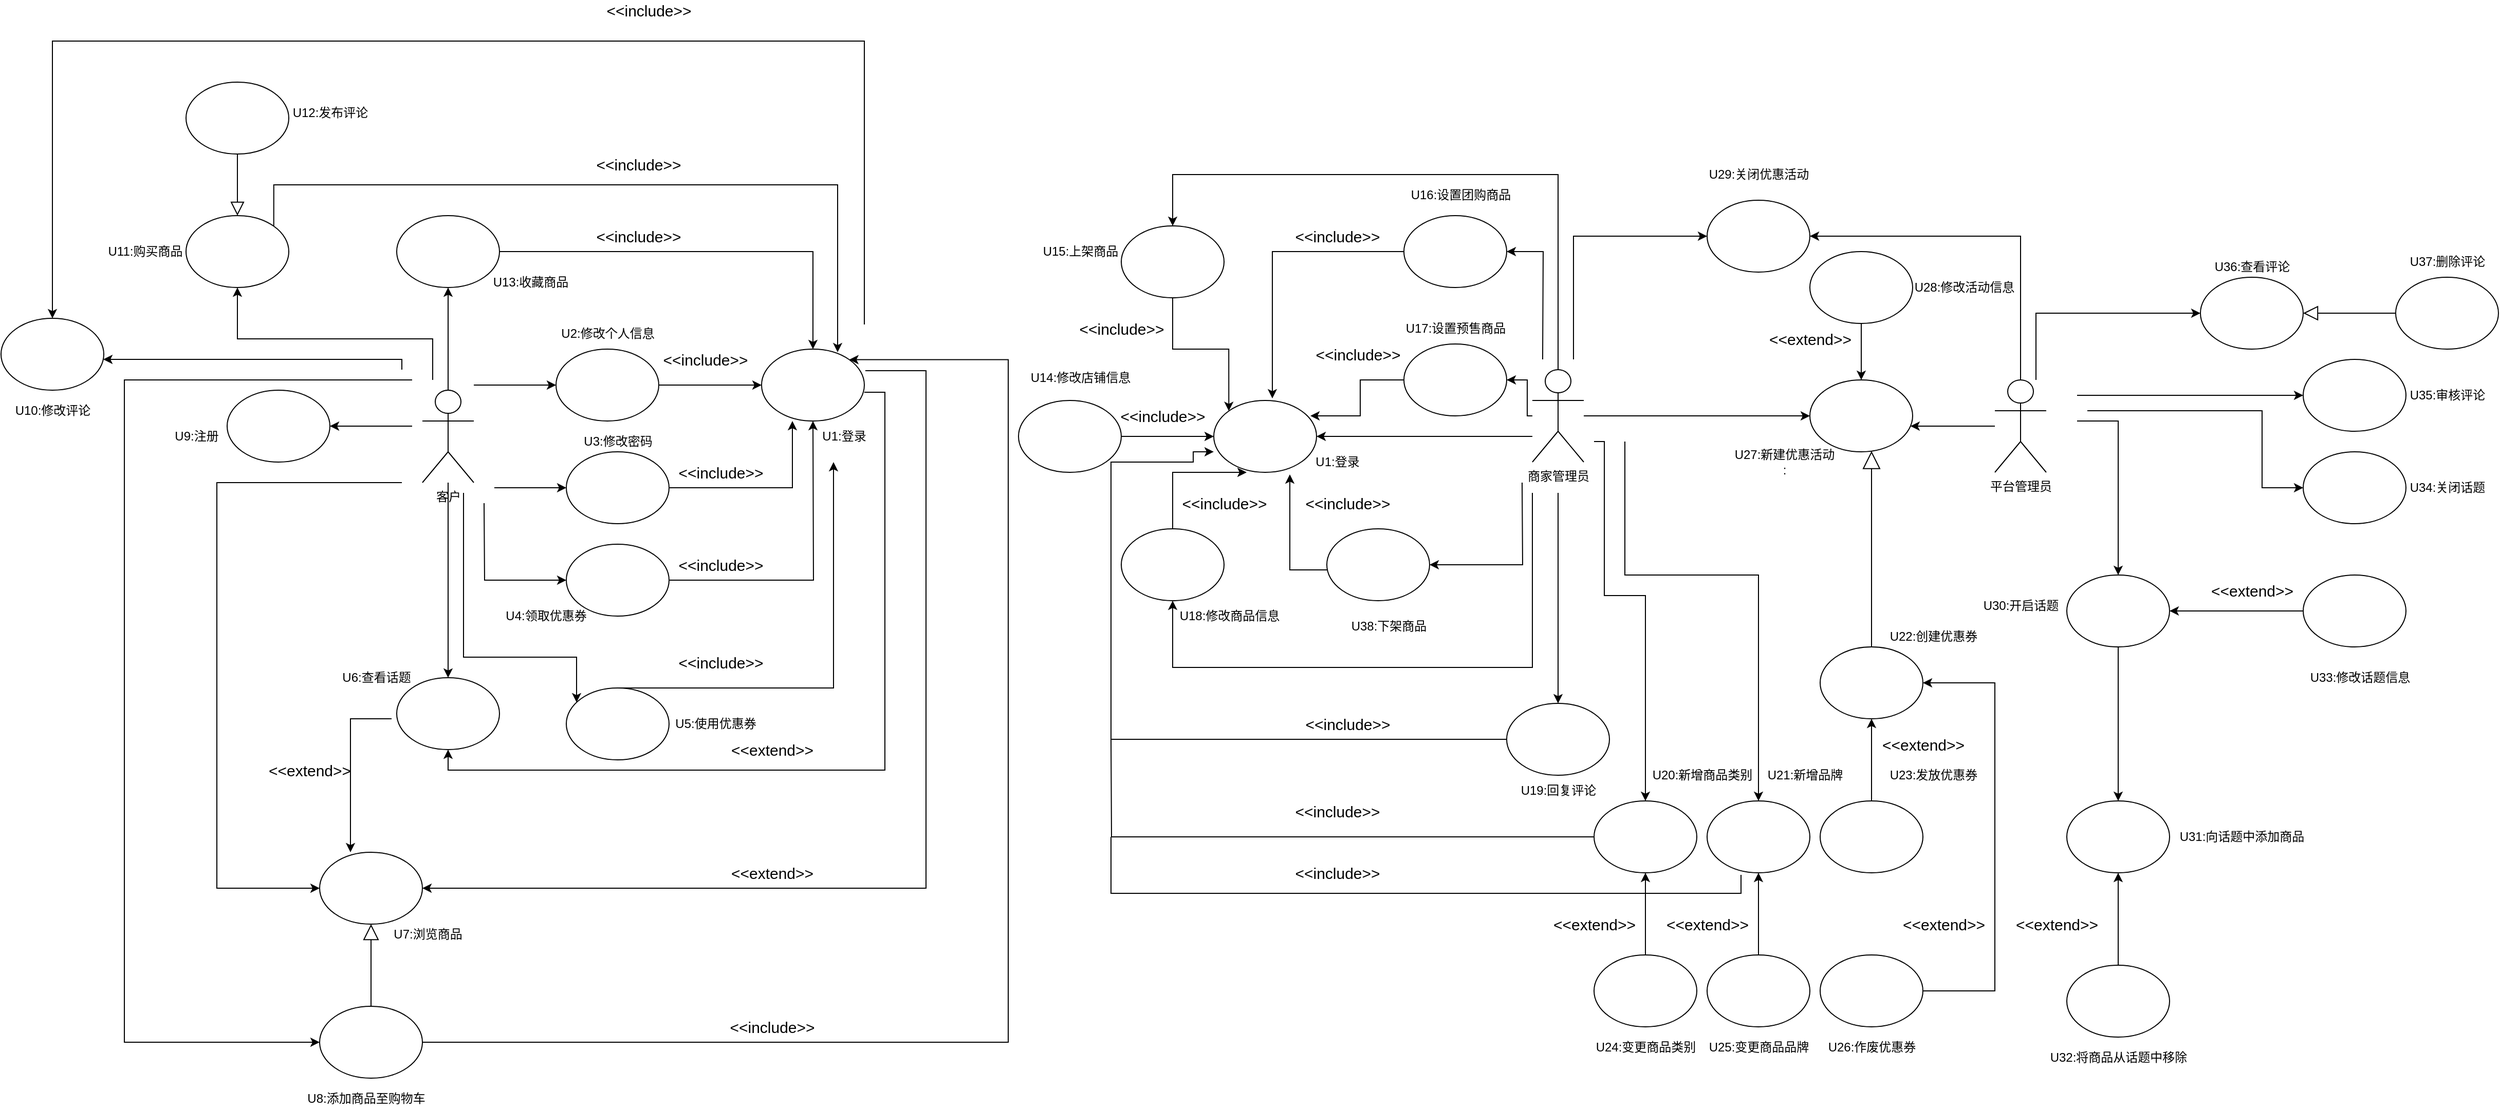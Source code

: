 <mxfile version="13.8.1" type="github">
  <diagram id="yHeF4_bzrxLTXPKwY5sZ" name="Page-1">
    <mxGraphModel dx="2203" dy="1894" grid="1" gridSize="10" guides="1" tooltips="1" connect="1" arrows="1" fold="1" page="1" pageScale="1" pageWidth="827" pageHeight="1169" math="0" shadow="0">
      <root>
        <mxCell id="0" />
        <mxCell id="1" parent="0" />
        <mxCell id="8tCWAQmAQTB_diqJKxat-94" style="edgeStyle=orthogonalEdgeStyle;rounded=0;orthogonalLoop=1;jettySize=auto;html=1;entryX=0;entryY=0.5;entryDx=0;entryDy=0;" parent="1" source="8tCWAQmAQTB_diqJKxat-1" target="8tCWAQmAQTB_diqJKxat-35" edge="1">
          <mxGeometry relative="1" as="geometry" />
        </mxCell>
        <mxCell id="8tCWAQmAQTB_diqJKxat-114" style="edgeStyle=orthogonalEdgeStyle;rounded=0;orthogonalLoop=1;jettySize=auto;html=1;" parent="1" target="8tCWAQmAQTB_diqJKxat-55" edge="1">
          <mxGeometry relative="1" as="geometry">
            <Array as="points">
              <mxPoint x="725" y="310" />
              <mxPoint x="725" y="310" />
            </Array>
            <mxPoint x="725" y="460" as="sourcePoint" />
          </mxGeometry>
        </mxCell>
        <mxCell id="d_4f9FTK0BvBkenBgBJO-53" style="edgeStyle=orthogonalEdgeStyle;rounded=0;orthogonalLoop=1;jettySize=auto;html=1;startArrow=none;startFill=0;endArrow=classic;endFill=1;entryX=0.5;entryY=0;entryDx=0;entryDy=0;" edge="1" parent="1" source="8tCWAQmAQTB_diqJKxat-1" target="8tCWAQmAQTB_diqJKxat-30">
          <mxGeometry relative="1" as="geometry">
            <mxPoint x="500" y="50" as="targetPoint" />
            <Array as="points">
              <mxPoint x="725" />
              <mxPoint x="350" />
            </Array>
          </mxGeometry>
        </mxCell>
        <mxCell id="8tCWAQmAQTB_diqJKxat-1" value="商家管理员" style="shape=umlActor;verticalLabelPosition=bottom;verticalAlign=top;html=1;outlineConnect=0;" parent="1" vertex="1">
          <mxGeometry x="700" y="190" width="50" height="90" as="geometry" />
        </mxCell>
        <mxCell id="d_4f9FTK0BvBkenBgBJO-6" style="edgeStyle=orthogonalEdgeStyle;rounded=0;orthogonalLoop=1;jettySize=auto;html=1;startArrow=none;startFill=0;endArrow=classic;endFill=1;" edge="1" parent="1" source="8tCWAQmAQTB_diqJKxat-3">
          <mxGeometry relative="1" as="geometry">
            <mxPoint x="-355" y="110" as="targetPoint" />
          </mxGeometry>
        </mxCell>
        <mxCell id="d_4f9FTK0BvBkenBgBJO-15" style="edgeStyle=orthogonalEdgeStyle;rounded=0;orthogonalLoop=1;jettySize=auto;html=1;startArrow=none;startFill=0;endArrow=classic;endFill=1;" edge="1" parent="1" source="8tCWAQmAQTB_diqJKxat-3">
          <mxGeometry relative="1" as="geometry">
            <mxPoint x="-355" y="490" as="targetPoint" />
          </mxGeometry>
        </mxCell>
        <mxCell id="8tCWAQmAQTB_diqJKxat-3" value="客户" style="shape=umlActor;verticalLabelPosition=bottom;verticalAlign=top;html=1;outlineConnect=0;" parent="1" vertex="1">
          <mxGeometry x="-380" y="210" width="50" height="90" as="geometry" />
        </mxCell>
        <mxCell id="8tCWAQmAQTB_diqJKxat-97" style="edgeStyle=orthogonalEdgeStyle;rounded=0;orthogonalLoop=1;jettySize=auto;html=1;" parent="1" target="8tCWAQmAQTB_diqJKxat-43" edge="1">
          <mxGeometry relative="1" as="geometry">
            <mxPoint x="760" y="260" as="sourcePoint" />
            <Array as="points">
              <mxPoint x="770" y="260" />
              <mxPoint x="770" y="410" />
              <mxPoint x="810" y="410" />
            </Array>
          </mxGeometry>
        </mxCell>
        <mxCell id="8tCWAQmAQTB_diqJKxat-99" style="edgeStyle=orthogonalEdgeStyle;rounded=0;orthogonalLoop=1;jettySize=auto;html=1;" parent="1" source="8tCWAQmAQTB_diqJKxat-6" target="8tCWAQmAQTB_diqJKxat-59" edge="1">
          <mxGeometry relative="1" as="geometry">
            <Array as="points">
              <mxPoint x="1190" y="205" />
            </Array>
          </mxGeometry>
        </mxCell>
        <mxCell id="8tCWAQmAQTB_diqJKxat-105" style="edgeStyle=orthogonalEdgeStyle;rounded=0;orthogonalLoop=1;jettySize=auto;html=1;" parent="1" source="8tCWAQmAQTB_diqJKxat-6" target="8tCWAQmAQTB_diqJKxat-35" edge="1">
          <mxGeometry relative="1" as="geometry">
            <Array as="points">
              <mxPoint x="1110" y="245" />
              <mxPoint x="1110" y="245" />
            </Array>
          </mxGeometry>
        </mxCell>
        <mxCell id="d_4f9FTK0BvBkenBgBJO-60" style="edgeStyle=orthogonalEdgeStyle;rounded=0;orthogonalLoop=1;jettySize=auto;html=1;entryX=1;entryY=0.5;entryDx=0;entryDy=0;startArrow=none;startFill=0;endArrow=classic;endFill=1;" edge="1" parent="1" source="8tCWAQmAQTB_diqJKxat-6" target="8tCWAQmAQTB_diqJKxat-36">
          <mxGeometry relative="1" as="geometry">
            <Array as="points">
              <mxPoint x="1175" y="60" />
            </Array>
          </mxGeometry>
        </mxCell>
        <mxCell id="8tCWAQmAQTB_diqJKxat-6" value="平台管理员" style="shape=umlActor;verticalLabelPosition=bottom;verticalAlign=top;html=1;outlineConnect=0;" parent="1" vertex="1">
          <mxGeometry x="1150" y="200" width="50" height="90" as="geometry" />
        </mxCell>
        <mxCell id="d_4f9FTK0BvBkenBgBJO-14" style="edgeStyle=orthogonalEdgeStyle;rounded=0;orthogonalLoop=1;jettySize=auto;html=1;startArrow=classic;startFill=1;endArrow=none;endFill=0;" edge="1" parent="1" source="8tCWAQmAQTB_diqJKxat-12">
          <mxGeometry relative="1" as="geometry">
            <mxPoint x="-390" y="245" as="targetPoint" />
          </mxGeometry>
        </mxCell>
        <mxCell id="8tCWAQmAQTB_diqJKxat-12" value="" style="ellipse;whiteSpace=wrap;html=1;" parent="1" vertex="1">
          <mxGeometry x="-570" y="210" width="100" height="70" as="geometry" />
        </mxCell>
        <mxCell id="8tCWAQmAQTB_diqJKxat-117" style="edgeStyle=orthogonalEdgeStyle;rounded=0;orthogonalLoop=1;jettySize=auto;html=1;startArrow=classic;startFill=1;endArrow=none;endFill=0;" parent="1" source="8tCWAQmAQTB_diqJKxat-13" target="8tCWAQmAQTB_diqJKxat-20" edge="1">
          <mxGeometry relative="1" as="geometry">
            <Array as="points">
              <mxPoint x="-40" y="210" />
              <mxPoint x="-40" y="210" />
            </Array>
          </mxGeometry>
        </mxCell>
        <mxCell id="8tCWAQmAQTB_diqJKxat-13" value="" style="ellipse;whiteSpace=wrap;html=1;" parent="1" vertex="1">
          <mxGeometry x="-50" y="170" width="100" height="70" as="geometry" />
        </mxCell>
        <mxCell id="d_4f9FTK0BvBkenBgBJO-18" style="edgeStyle=orthogonalEdgeStyle;rounded=0;orthogonalLoop=1;jettySize=auto;html=1;startArrow=classic;startFill=1;endArrow=none;endFill=0;" edge="1" parent="1" source="8tCWAQmAQTB_diqJKxat-14">
          <mxGeometry relative="1" as="geometry">
            <mxPoint x="-400" y="300" as="targetPoint" />
            <Array as="points">
              <mxPoint x="-580" y="695" />
              <mxPoint x="-580" y="300" />
            </Array>
          </mxGeometry>
        </mxCell>
        <mxCell id="d_4f9FTK0BvBkenBgBJO-21" style="edgeStyle=orthogonalEdgeStyle;rounded=0;orthogonalLoop=1;jettySize=auto;html=1;entryX=1.01;entryY=0.3;entryDx=0;entryDy=0;entryPerimeter=0;startArrow=classic;startFill=1;endArrow=none;endFill=0;" edge="1" parent="1" source="8tCWAQmAQTB_diqJKxat-14" target="8tCWAQmAQTB_diqJKxat-13">
          <mxGeometry relative="1" as="geometry">
            <Array as="points">
              <mxPoint x="110" y="695" />
              <mxPoint x="110" y="191" />
            </Array>
          </mxGeometry>
        </mxCell>
        <mxCell id="d_4f9FTK0BvBkenBgBJO-23" style="edgeStyle=orthogonalEdgeStyle;rounded=0;orthogonalLoop=1;jettySize=auto;html=1;entryX=0.5;entryY=0;entryDx=0;entryDy=0;startArrow=block;startFill=0;endArrow=none;endFill=0;startSize=13;" edge="1" parent="1" source="8tCWAQmAQTB_diqJKxat-14" target="8tCWAQmAQTB_diqJKxat-15">
          <mxGeometry relative="1" as="geometry" />
        </mxCell>
        <mxCell id="8tCWAQmAQTB_diqJKxat-14" value="" style="ellipse;whiteSpace=wrap;html=1;" parent="1" vertex="1">
          <mxGeometry x="-480" y="660" width="100" height="70" as="geometry" />
        </mxCell>
        <mxCell id="d_4f9FTK0BvBkenBgBJO-25" style="edgeStyle=orthogonalEdgeStyle;rounded=0;orthogonalLoop=1;jettySize=auto;html=1;startArrow=classic;startFill=1;endArrow=none;endFill=0;" edge="1" parent="1" source="8tCWAQmAQTB_diqJKxat-15">
          <mxGeometry relative="1" as="geometry">
            <mxPoint x="-390" y="200" as="targetPoint" />
            <Array as="points">
              <mxPoint x="-670" y="845" />
              <mxPoint x="-670" y="200" />
            </Array>
          </mxGeometry>
        </mxCell>
        <mxCell id="d_4f9FTK0BvBkenBgBJO-28" style="edgeStyle=orthogonalEdgeStyle;rounded=0;orthogonalLoop=1;jettySize=auto;html=1;entryX=1;entryY=0;entryDx=0;entryDy=0;startArrow=none;startFill=0;endArrow=classic;endFill=1;" edge="1" parent="1" source="8tCWAQmAQTB_diqJKxat-15" target="8tCWAQmAQTB_diqJKxat-13">
          <mxGeometry relative="1" as="geometry">
            <Array as="points">
              <mxPoint x="190" y="845" />
              <mxPoint x="190" y="180" />
            </Array>
          </mxGeometry>
        </mxCell>
        <mxCell id="8tCWAQmAQTB_diqJKxat-15" value="" style="ellipse;whiteSpace=wrap;html=1;" parent="1" vertex="1">
          <mxGeometry x="-480" y="810" width="100" height="70" as="geometry" />
        </mxCell>
        <mxCell id="d_4f9FTK0BvBkenBgBJO-80" style="edgeStyle=orthogonalEdgeStyle;rounded=0;orthogonalLoop=1;jettySize=auto;html=1;startArrow=classic;startFill=1;endArrow=none;endFill=0;" edge="1" parent="1" source="8tCWAQmAQTB_diqJKxat-16">
          <mxGeometry relative="1" as="geometry">
            <mxPoint x="-370" y="200" as="targetPoint" />
            <Array as="points">
              <mxPoint x="-560" y="160" />
              <mxPoint x="-370" y="160" />
            </Array>
          </mxGeometry>
        </mxCell>
        <mxCell id="d_4f9FTK0BvBkenBgBJO-83" style="edgeStyle=orthogonalEdgeStyle;rounded=0;orthogonalLoop=1;jettySize=auto;html=1;entryX=0.5;entryY=1;entryDx=0;entryDy=0;startArrow=block;startFill=0;endArrow=none;endFill=0;targetPerimeterSpacing=0;endSize=0;sourcePerimeterSpacing=0;startSize=11;" edge="1" parent="1" source="8tCWAQmAQTB_diqJKxat-16" target="8tCWAQmAQTB_diqJKxat-21">
          <mxGeometry relative="1" as="geometry" />
        </mxCell>
        <mxCell id="d_4f9FTK0BvBkenBgBJO-86" style="edgeStyle=orthogonalEdgeStyle;rounded=0;orthogonalLoop=1;jettySize=auto;html=1;entryX=0.74;entryY=0.043;entryDx=0;entryDy=0;entryPerimeter=0;startArrow=none;startFill=0;endArrow=classic;endFill=1;exitX=1;exitY=0;exitDx=0;exitDy=0;" edge="1" parent="1" source="8tCWAQmAQTB_diqJKxat-16" target="8tCWAQmAQTB_diqJKxat-13">
          <mxGeometry relative="1" as="geometry">
            <Array as="points">
              <mxPoint x="-525" y="10" />
              <mxPoint x="24" y="10" />
            </Array>
          </mxGeometry>
        </mxCell>
        <mxCell id="8tCWAQmAQTB_diqJKxat-16" value="" style="ellipse;whiteSpace=wrap;html=1;" parent="1" vertex="1">
          <mxGeometry x="-610" y="40" width="100" height="70" as="geometry" />
        </mxCell>
        <mxCell id="d_4f9FTK0BvBkenBgBJO-4" style="edgeStyle=orthogonalEdgeStyle;rounded=0;orthogonalLoop=1;jettySize=auto;html=1;endArrow=none;endFill=0;startArrow=classic;startFill=1;" edge="1" parent="1" source="8tCWAQmAQTB_diqJKxat-20">
          <mxGeometry relative="1" as="geometry">
            <mxPoint x="-330" y="205" as="targetPoint" />
            <Array as="points">
              <mxPoint x="-330" y="205" />
            </Array>
          </mxGeometry>
        </mxCell>
        <mxCell id="8tCWAQmAQTB_diqJKxat-20" value="" style="ellipse;whiteSpace=wrap;html=1;" parent="1" vertex="1">
          <mxGeometry x="-250" y="170" width="100" height="70" as="geometry" />
        </mxCell>
        <mxCell id="8tCWAQmAQTB_diqJKxat-21" value="" style="ellipse;whiteSpace=wrap;html=1;" parent="1" vertex="1">
          <mxGeometry x="-610" y="-90" width="100" height="70" as="geometry" />
        </mxCell>
        <mxCell id="d_4f9FTK0BvBkenBgBJO-9" style="edgeStyle=orthogonalEdgeStyle;rounded=0;orthogonalLoop=1;jettySize=auto;html=1;startArrow=none;startFill=0;endArrow=classic;endFill=1;" edge="1" parent="1" source="8tCWAQmAQTB_diqJKxat-22">
          <mxGeometry relative="1" as="geometry">
            <mxPoint y="240" as="targetPoint" />
          </mxGeometry>
        </mxCell>
        <mxCell id="d_4f9FTK0BvBkenBgBJO-11" style="edgeStyle=orthogonalEdgeStyle;rounded=0;orthogonalLoop=1;jettySize=auto;html=1;startArrow=classic;startFill=1;endArrow=none;endFill=0;" edge="1" parent="1" source="8tCWAQmAQTB_diqJKxat-22">
          <mxGeometry relative="1" as="geometry">
            <mxPoint x="-320" y="320" as="targetPoint" />
          </mxGeometry>
        </mxCell>
        <mxCell id="d_4f9FTK0BvBkenBgBJO-12" style="edgeStyle=orthogonalEdgeStyle;rounded=0;orthogonalLoop=1;jettySize=auto;html=1;startArrow=classic;startFill=1;endArrow=none;endFill=0;entryX=0.5;entryY=0;entryDx=0;entryDy=0;startSize=6;" edge="1" parent="1" target="8tCWAQmAQTB_diqJKxat-27">
          <mxGeometry relative="1" as="geometry">
            <mxPoint x="-190" y="490" as="targetPoint" />
            <mxPoint x="20" y="280" as="sourcePoint" />
            <Array as="points">
              <mxPoint x="20" y="280" />
              <mxPoint x="20" y="500" />
            </Array>
          </mxGeometry>
        </mxCell>
        <mxCell id="8tCWAQmAQTB_diqJKxat-22" value="" style="ellipse;whiteSpace=wrap;html=1;" parent="1" vertex="1">
          <mxGeometry x="-240" y="360" width="100" height="70" as="geometry" />
        </mxCell>
        <mxCell id="abcYgRZNAxs5nldRiDmo-31" style="edgeStyle=orthogonalEdgeStyle;rounded=0;orthogonalLoop=1;jettySize=auto;html=1;startArrow=none;startFill=0;endArrow=classic;endFill=1;exitX=1;exitY=0.5;exitDx=0;exitDy=0;" parent="1" source="8tCWAQmAQTB_diqJKxat-24" edge="1">
          <mxGeometry relative="1" as="geometry">
            <mxPoint x="-20" y="240" as="targetPoint" />
            <Array as="points">
              <mxPoint x="-20" y="305" />
              <mxPoint x="-20" y="240" />
            </Array>
          </mxGeometry>
        </mxCell>
        <mxCell id="d_4f9FTK0BvBkenBgBJO-5" style="edgeStyle=orthogonalEdgeStyle;rounded=0;orthogonalLoop=1;jettySize=auto;html=1;startArrow=classic;startFill=1;endArrow=none;endFill=0;" edge="1" parent="1" source="8tCWAQmAQTB_diqJKxat-24">
          <mxGeometry relative="1" as="geometry">
            <mxPoint x="-310" y="305" as="targetPoint" />
          </mxGeometry>
        </mxCell>
        <mxCell id="8tCWAQmAQTB_diqJKxat-24" value="" style="ellipse;whiteSpace=wrap;html=1;" parent="1" vertex="1">
          <mxGeometry x="-240" y="270" width="100" height="70" as="geometry" />
        </mxCell>
        <mxCell id="d_4f9FTK0BvBkenBgBJO-7" style="edgeStyle=orthogonalEdgeStyle;rounded=0;orthogonalLoop=1;jettySize=auto;html=1;entryX=0.5;entryY=0;entryDx=0;entryDy=0;startArrow=none;startFill=0;endArrow=classic;endFill=1;" edge="1" parent="1" source="8tCWAQmAQTB_diqJKxat-25" target="8tCWAQmAQTB_diqJKxat-13">
          <mxGeometry relative="1" as="geometry">
            <Array as="points">
              <mxPoint y="75" />
            </Array>
          </mxGeometry>
        </mxCell>
        <mxCell id="8tCWAQmAQTB_diqJKxat-25" value="" style="ellipse;whiteSpace=wrap;html=1;" parent="1" vertex="1">
          <mxGeometry x="-405" y="40" width="100" height="70" as="geometry" />
        </mxCell>
        <mxCell id="d_4f9FTK0BvBkenBgBJO-150" style="edgeStyle=orthogonalEdgeStyle;rounded=0;orthogonalLoop=1;jettySize=auto;html=1;startArrow=classic;startFill=1;startSize=6;sourcePerimeterSpacing=0;endArrow=none;endFill=0;endSize=12;targetPerimeterSpacing=0;strokeWidth=1;" edge="1" parent="1" source="8tCWAQmAQTB_diqJKxat-27">
          <mxGeometry relative="1" as="geometry">
            <mxPoint x="-340" y="310" as="targetPoint" />
            <Array as="points">
              <mxPoint x="-230" y="470" />
              <mxPoint x="-340" y="470" />
            </Array>
          </mxGeometry>
        </mxCell>
        <mxCell id="8tCWAQmAQTB_diqJKxat-27" value="" style="ellipse;whiteSpace=wrap;html=1;" parent="1" vertex="1">
          <mxGeometry x="-240" y="500" width="100" height="70" as="geometry" />
        </mxCell>
        <mxCell id="d_4f9FTK0BvBkenBgBJO-37" style="edgeStyle=orthogonalEdgeStyle;rounded=0;orthogonalLoop=1;jettySize=auto;html=1;startArrow=none;startFill=0;endArrow=classic;endFill=1;entryX=0;entryY=0;entryDx=0;entryDy=0;" edge="1" parent="1" source="8tCWAQmAQTB_diqJKxat-30" target="d_4f9FTK0BvBkenBgBJO-35">
          <mxGeometry relative="1" as="geometry">
            <mxPoint x="350" y="180" as="targetPoint" />
          </mxGeometry>
        </mxCell>
        <mxCell id="8tCWAQmAQTB_diqJKxat-30" value="" style="ellipse;whiteSpace=wrap;html=1;" parent="1" vertex="1">
          <mxGeometry x="300" y="50" width="100" height="70" as="geometry" />
        </mxCell>
        <mxCell id="d_4f9FTK0BvBkenBgBJO-43" style="edgeStyle=orthogonalEdgeStyle;rounded=0;orthogonalLoop=1;jettySize=auto;html=1;startArrow=classic;startFill=1;endArrow=none;endFill=0;" edge="1" parent="1" source="8tCWAQmAQTB_diqJKxat-31">
          <mxGeometry relative="1" as="geometry">
            <mxPoint x="700" y="310" as="targetPoint" />
            <Array as="points">
              <mxPoint x="350" y="480" />
              <mxPoint x="700" y="480" />
            </Array>
          </mxGeometry>
        </mxCell>
        <mxCell id="d_4f9FTK0BvBkenBgBJO-44" style="edgeStyle=orthogonalEdgeStyle;rounded=0;orthogonalLoop=1;jettySize=auto;html=1;entryX=0.32;entryY=0.986;entryDx=0;entryDy=0;startArrow=none;startFill=0;endArrow=classic;endFill=1;entryPerimeter=0;" edge="1" parent="1" source="8tCWAQmAQTB_diqJKxat-31" target="d_4f9FTK0BvBkenBgBJO-35">
          <mxGeometry relative="1" as="geometry">
            <Array as="points">
              <mxPoint x="350" y="290" />
            </Array>
          </mxGeometry>
        </mxCell>
        <mxCell id="8tCWAQmAQTB_diqJKxat-31" value="" style="ellipse;whiteSpace=wrap;html=1;" parent="1" vertex="1">
          <mxGeometry x="300" y="345" width="100" height="70" as="geometry" />
        </mxCell>
        <mxCell id="d_4f9FTK0BvBkenBgBJO-55" style="edgeStyle=orthogonalEdgeStyle;rounded=0;orthogonalLoop=1;jettySize=auto;html=1;entryX=0.74;entryY=1.029;entryDx=0;entryDy=0;entryPerimeter=0;startArrow=none;startFill=0;endArrow=classic;endFill=1;" edge="1" parent="1" source="8tCWAQmAQTB_diqJKxat-32" target="d_4f9FTK0BvBkenBgBJO-35">
          <mxGeometry relative="1" as="geometry">
            <Array as="points">
              <mxPoint x="464" y="385" />
            </Array>
          </mxGeometry>
        </mxCell>
        <mxCell id="d_4f9FTK0BvBkenBgBJO-56" style="edgeStyle=orthogonalEdgeStyle;rounded=0;orthogonalLoop=1;jettySize=auto;html=1;startArrow=classic;startFill=1;endArrow=none;endFill=0;" edge="1" parent="1" source="8tCWAQmAQTB_diqJKxat-32">
          <mxGeometry relative="1" as="geometry">
            <mxPoint x="690" y="300" as="targetPoint" />
          </mxGeometry>
        </mxCell>
        <mxCell id="8tCWAQmAQTB_diqJKxat-32" value="" style="ellipse;whiteSpace=wrap;html=1;" parent="1" vertex="1">
          <mxGeometry x="500" y="345" width="100" height="70" as="geometry" />
        </mxCell>
        <mxCell id="8tCWAQmAQTB_diqJKxat-109" style="edgeStyle=orthogonalEdgeStyle;rounded=0;orthogonalLoop=1;jettySize=auto;html=1;startArrow=classic;startFill=1;endArrow=none;endFill=0;" parent="1" source="8tCWAQmAQTB_diqJKxat-33" target="8tCWAQmAQTB_diqJKxat-34" edge="1">
          <mxGeometry relative="1" as="geometry" />
        </mxCell>
        <mxCell id="d_4f9FTK0BvBkenBgBJO-165" style="edgeStyle=orthogonalEdgeStyle;rounded=0;orthogonalLoop=1;jettySize=auto;html=1;entryX=1;entryY=0.5;entryDx=0;entryDy=0;startArrow=classic;startFill=1;startSize=6;sourcePerimeterSpacing=0;endArrow=none;endFill=0;endSize=12;targetPerimeterSpacing=0;strokeWidth=1;" edge="1" parent="1" source="8tCWAQmAQTB_diqJKxat-33" target="abcYgRZNAxs5nldRiDmo-28">
          <mxGeometry relative="1" as="geometry">
            <Array as="points">
              <mxPoint x="1150" y="495" />
              <mxPoint x="1150" y="795" />
            </Array>
          </mxGeometry>
        </mxCell>
        <mxCell id="8tCWAQmAQTB_diqJKxat-33" value="" style="ellipse;whiteSpace=wrap;html=1;" parent="1" vertex="1">
          <mxGeometry x="980" y="460" width="100" height="70" as="geometry" />
        </mxCell>
        <mxCell id="8tCWAQmAQTB_diqJKxat-34" value="" style="ellipse;whiteSpace=wrap;html=1;" parent="1" vertex="1">
          <mxGeometry x="980" y="610" width="100" height="70" as="geometry" />
        </mxCell>
        <mxCell id="d_4f9FTK0BvBkenBgBJO-89" style="edgeStyle=orthogonalEdgeStyle;rounded=0;orthogonalLoop=1;jettySize=auto;html=1;startArrow=block;startFill=0;endArrow=none;endFill=0;entryX=0.5;entryY=0;entryDx=0;entryDy=0;startSize=15;" edge="1" parent="1" source="8tCWAQmAQTB_diqJKxat-35" target="8tCWAQmAQTB_diqJKxat-33">
          <mxGeometry relative="1" as="geometry">
            <mxPoint x="1020" y="450" as="targetPoint" />
            <Array as="points">
              <mxPoint x="1030" y="310" />
              <mxPoint x="1030" y="310" />
            </Array>
          </mxGeometry>
        </mxCell>
        <mxCell id="d_4f9FTK0BvBkenBgBJO-94" style="edgeStyle=orthogonalEdgeStyle;rounded=0;orthogonalLoop=1;jettySize=auto;html=1;entryX=0.5;entryY=1;entryDx=0;entryDy=0;startArrow=classic;startFill=1;endArrow=none;endFill=0;" edge="1" parent="1" source="8tCWAQmAQTB_diqJKxat-35" target="8tCWAQmAQTB_diqJKxat-38">
          <mxGeometry relative="1" as="geometry" />
        </mxCell>
        <mxCell id="8tCWAQmAQTB_diqJKxat-35" value="" style="ellipse;whiteSpace=wrap;html=1;" parent="1" vertex="1">
          <mxGeometry x="970" y="200" width="100" height="70" as="geometry" />
        </mxCell>
        <mxCell id="d_4f9FTK0BvBkenBgBJO-59" style="edgeStyle=orthogonalEdgeStyle;rounded=0;orthogonalLoop=1;jettySize=auto;html=1;startArrow=classic;startFill=1;endArrow=none;endFill=0;" edge="1" parent="1" source="8tCWAQmAQTB_diqJKxat-36">
          <mxGeometry relative="1" as="geometry">
            <mxPoint x="740" y="180" as="targetPoint" />
            <Array as="points">
              <mxPoint x="740" y="60" />
            </Array>
          </mxGeometry>
        </mxCell>
        <mxCell id="8tCWAQmAQTB_diqJKxat-36" value="" style="ellipse;whiteSpace=wrap;html=1;" parent="1" vertex="1">
          <mxGeometry x="870" y="25" width="100" height="70" as="geometry" />
        </mxCell>
        <mxCell id="8tCWAQmAQTB_diqJKxat-37" value="" style="ellipse;whiteSpace=wrap;html=1;" parent="1" vertex="1">
          <mxGeometry x="200" y="220" width="100" height="70" as="geometry" />
        </mxCell>
        <mxCell id="8tCWAQmAQTB_diqJKxat-38" value="" style="ellipse;whiteSpace=wrap;html=1;" parent="1" vertex="1">
          <mxGeometry x="970" y="75" width="100" height="70" as="geometry" />
        </mxCell>
        <mxCell id="d_4f9FTK0BvBkenBgBJO-69" style="edgeStyle=orthogonalEdgeStyle;rounded=0;orthogonalLoop=1;jettySize=auto;html=1;startArrow=classic;startFill=1;endArrow=none;endFill=0;" edge="1" parent="1" source="8tCWAQmAQTB_diqJKxat-42">
          <mxGeometry relative="1" as="geometry">
            <mxPoint x="1230" y="215" as="targetPoint" />
            <Array as="points">
              <mxPoint x="1230" y="215" />
            </Array>
          </mxGeometry>
        </mxCell>
        <mxCell id="8tCWAQmAQTB_diqJKxat-42" value="" style="ellipse;whiteSpace=wrap;html=1;" parent="1" vertex="1">
          <mxGeometry x="1450" y="180" width="100" height="70" as="geometry" />
        </mxCell>
        <mxCell id="d_4f9FTK0BvBkenBgBJO-157" style="edgeStyle=orthogonalEdgeStyle;rounded=0;orthogonalLoop=1;jettySize=auto;html=1;startArrow=none;startFill=0;startSize=6;sourcePerimeterSpacing=0;endArrow=none;endFill=0;endSize=12;targetPerimeterSpacing=0;strokeWidth=1;" edge="1" parent="1" source="8tCWAQmAQTB_diqJKxat-43">
          <mxGeometry relative="1" as="geometry">
            <mxPoint x="290" y="550" as="targetPoint" />
          </mxGeometry>
        </mxCell>
        <mxCell id="8tCWAQmAQTB_diqJKxat-43" value="" style="ellipse;whiteSpace=wrap;html=1;" parent="1" vertex="1">
          <mxGeometry x="760" y="610" width="100" height="70" as="geometry" />
        </mxCell>
        <mxCell id="d_4f9FTK0BvBkenBgBJO-63" style="edgeStyle=orthogonalEdgeStyle;rounded=0;orthogonalLoop=1;jettySize=auto;html=1;entryX=0.5;entryY=1;entryDx=0;entryDy=0;startArrow=none;startFill=0;endArrow=classic;endFill=1;" edge="1" parent="1" source="8tCWAQmAQTB_diqJKxat-44" target="8tCWAQmAQTB_diqJKxat-43">
          <mxGeometry relative="1" as="geometry" />
        </mxCell>
        <mxCell id="8tCWAQmAQTB_diqJKxat-44" value="" style="ellipse;whiteSpace=wrap;html=1;" parent="1" vertex="1">
          <mxGeometry x="760" y="760" width="100" height="70" as="geometry" />
        </mxCell>
        <mxCell id="d_4f9FTK0BvBkenBgBJO-66" style="edgeStyle=orthogonalEdgeStyle;rounded=0;orthogonalLoop=1;jettySize=auto;html=1;startArrow=classic;startFill=1;endArrow=none;endFill=0;" edge="1" parent="1" source="8tCWAQmAQTB_diqJKxat-45">
          <mxGeometry relative="1" as="geometry">
            <mxPoint x="790" y="260" as="targetPoint" />
            <Array as="points">
              <mxPoint x="920" y="390" />
              <mxPoint x="790" y="390" />
            </Array>
          </mxGeometry>
        </mxCell>
        <mxCell id="d_4f9FTK0BvBkenBgBJO-158" style="edgeStyle=orthogonalEdgeStyle;rounded=0;orthogonalLoop=1;jettySize=auto;html=1;startArrow=none;startFill=0;startSize=6;sourcePerimeterSpacing=0;endArrow=none;endFill=0;endSize=12;targetPerimeterSpacing=0;strokeWidth=1;exitX=0.33;exitY=1.029;exitDx=0;exitDy=0;exitPerimeter=0;" edge="1" parent="1" source="8tCWAQmAQTB_diqJKxat-45">
          <mxGeometry relative="1" as="geometry">
            <mxPoint x="290" y="645" as="targetPoint" />
            <Array as="points">
              <mxPoint x="903" y="700" />
              <mxPoint x="290" y="700" />
            </Array>
          </mxGeometry>
        </mxCell>
        <mxCell id="abcYgRZNAxs5nldRiDmo-19" style="edgeStyle=orthogonalEdgeStyle;rounded=0;orthogonalLoop=1;jettySize=auto;html=1;entryX=0.5;entryY=1;entryDx=0;entryDy=0;startArrow=none;startFill=0;endArrow=classic;endFill=1;" parent="1" source="8tCWAQmAQTB_diqJKxat-46" target="8tCWAQmAQTB_diqJKxat-45" edge="1">
          <mxGeometry relative="1" as="geometry" />
        </mxCell>
        <mxCell id="8tCWAQmAQTB_diqJKxat-46" value="" style="ellipse;whiteSpace=wrap;html=1;" parent="1" vertex="1">
          <mxGeometry x="870" y="760" width="100" height="70" as="geometry" />
        </mxCell>
        <mxCell id="8tCWAQmAQTB_diqJKxat-102" style="edgeStyle=orthogonalEdgeStyle;rounded=0;orthogonalLoop=1;jettySize=auto;html=1;endArrow=none;endFill=0;startArrow=classic;startFill=1;" parent="1" source="8tCWAQmAQTB_diqJKxat-50" target="8tCWAQmAQTB_diqJKxat-51" edge="1">
          <mxGeometry relative="1" as="geometry">
            <Array as="points">
              <mxPoint x="1420" y="425" />
              <mxPoint x="1420" y="425" />
            </Array>
          </mxGeometry>
        </mxCell>
        <mxCell id="d_4f9FTK0BvBkenBgBJO-68" style="edgeStyle=orthogonalEdgeStyle;rounded=0;orthogonalLoop=1;jettySize=auto;html=1;startArrow=classic;startFill=1;endArrow=none;endFill=0;" edge="1" parent="1" source="8tCWAQmAQTB_diqJKxat-50">
          <mxGeometry relative="1" as="geometry">
            <mxPoint x="1230" y="240" as="targetPoint" />
            <Array as="points">
              <mxPoint x="1270" y="240" />
            </Array>
          </mxGeometry>
        </mxCell>
        <mxCell id="d_4f9FTK0BvBkenBgBJO-70" style="edgeStyle=orthogonalEdgeStyle;rounded=0;orthogonalLoop=1;jettySize=auto;html=1;entryX=0.5;entryY=0;entryDx=0;entryDy=0;startArrow=none;startFill=0;endArrow=classic;endFill=1;" edge="1" parent="1" source="8tCWAQmAQTB_diqJKxat-50" target="abcYgRZNAxs5nldRiDmo-24">
          <mxGeometry relative="1" as="geometry" />
        </mxCell>
        <mxCell id="8tCWAQmAQTB_diqJKxat-50" value="" style="ellipse;whiteSpace=wrap;html=1;" parent="1" vertex="1">
          <mxGeometry x="1220" y="390" width="100" height="70" as="geometry" />
        </mxCell>
        <mxCell id="8tCWAQmAQTB_diqJKxat-51" value="" style="ellipse;whiteSpace=wrap;html=1;" parent="1" vertex="1">
          <mxGeometry x="1450" y="390" width="100" height="70" as="geometry" />
        </mxCell>
        <mxCell id="d_4f9FTK0BvBkenBgBJO-88" style="edgeStyle=orthogonalEdgeStyle;rounded=0;orthogonalLoop=1;jettySize=auto;html=1;startArrow=classic;startFill=1;endArrow=none;endFill=0;" edge="1" parent="1" source="8tCWAQmAQTB_diqJKxat-52">
          <mxGeometry relative="1" as="geometry">
            <mxPoint x="1240" y="230" as="targetPoint" />
            <Array as="points">
              <mxPoint x="1410" y="305" />
              <mxPoint x="1410" y="230" />
            </Array>
          </mxGeometry>
        </mxCell>
        <mxCell id="8tCWAQmAQTB_diqJKxat-52" value="" style="ellipse;whiteSpace=wrap;html=1;" parent="1" vertex="1">
          <mxGeometry x="1450" y="270" width="100" height="70" as="geometry" />
        </mxCell>
        <mxCell id="d_4f9FTK0BvBkenBgBJO-107" style="edgeStyle=orthogonalEdgeStyle;rounded=0;orthogonalLoop=1;jettySize=auto;html=1;startArrow=none;startFill=0;startSize=14;sourcePerimeterSpacing=0;endArrow=classic;endFill=1;endSize=6;targetPerimeterSpacing=0;strokeWidth=1;entryX=0;entryY=0.714;entryDx=0;entryDy=0;entryPerimeter=0;" edge="1" parent="1" source="8tCWAQmAQTB_diqJKxat-55" target="d_4f9FTK0BvBkenBgBJO-35">
          <mxGeometry relative="1" as="geometry">
            <mxPoint x="370" y="270" as="targetPoint" />
            <Array as="points">
              <mxPoint x="290" y="550" />
              <mxPoint x="290" y="280" />
              <mxPoint x="370" y="280" />
              <mxPoint x="370" y="270" />
            </Array>
          </mxGeometry>
        </mxCell>
        <mxCell id="8tCWAQmAQTB_diqJKxat-55" value="" style="ellipse;whiteSpace=wrap;html=1;" parent="1" vertex="1">
          <mxGeometry x="675" y="515" width="100" height="70" as="geometry" />
        </mxCell>
        <mxCell id="8tCWAQmAQTB_diqJKxat-59" value="" style="ellipse;whiteSpace=wrap;html=1;" parent="1" vertex="1">
          <mxGeometry x="1350" y="100" width="100" height="70" as="geometry" />
        </mxCell>
        <mxCell id="d_4f9FTK0BvBkenBgBJO-16" style="edgeStyle=orthogonalEdgeStyle;rounded=0;orthogonalLoop=1;jettySize=auto;html=1;entryX=1;entryY=0.6;entryDx=0;entryDy=0;entryPerimeter=0;startArrow=classic;startFill=1;endArrow=none;endFill=0;" edge="1" parent="1" source="abcYgRZNAxs5nldRiDmo-10" target="8tCWAQmAQTB_diqJKxat-13">
          <mxGeometry relative="1" as="geometry">
            <Array as="points">
              <mxPoint x="-355" y="580" />
              <mxPoint x="70" y="580" />
              <mxPoint x="70" y="212" />
            </Array>
          </mxGeometry>
        </mxCell>
        <mxCell id="d_4f9FTK0BvBkenBgBJO-19" style="edgeStyle=orthogonalEdgeStyle;rounded=0;orthogonalLoop=1;jettySize=auto;html=1;startArrow=none;startFill=0;endArrow=classic;endFill=1;" edge="1" parent="1">
          <mxGeometry relative="1" as="geometry">
            <mxPoint x="-450" y="660" as="targetPoint" />
            <mxPoint x="-410" y="530" as="sourcePoint" />
            <Array as="points">
              <mxPoint x="-450" y="530" />
              <mxPoint x="-450" y="660" />
            </Array>
          </mxGeometry>
        </mxCell>
        <mxCell id="abcYgRZNAxs5nldRiDmo-10" value="" style="ellipse;whiteSpace=wrap;html=1;" parent="1" vertex="1">
          <mxGeometry x="-405" y="490" width="100" height="70" as="geometry" />
        </mxCell>
        <mxCell id="d_4f9FTK0BvBkenBgBJO-78" style="edgeStyle=orthogonalEdgeStyle;rounded=0;orthogonalLoop=1;jettySize=auto;html=1;entryX=1;entryY=0.5;entryDx=0;entryDy=0;startArrow=none;startFill=0;endArrow=block;endFill=0;startSize=6;endSize=12;" edge="1" parent="1" source="abcYgRZNAxs5nldRiDmo-16" target="8tCWAQmAQTB_diqJKxat-59">
          <mxGeometry relative="1" as="geometry" />
        </mxCell>
        <mxCell id="abcYgRZNAxs5nldRiDmo-16" value="" style="ellipse;whiteSpace=wrap;html=1;" parent="1" vertex="1">
          <mxGeometry x="1540" y="100" width="100" height="70" as="geometry" />
        </mxCell>
        <mxCell id="abcYgRZNAxs5nldRiDmo-24" value="" style="ellipse;whiteSpace=wrap;html=1;" parent="1" vertex="1">
          <mxGeometry x="1220" y="610" width="100" height="70" as="geometry" />
        </mxCell>
        <mxCell id="d_4f9FTK0BvBkenBgBJO-72" style="edgeStyle=orthogonalEdgeStyle;rounded=0;orthogonalLoop=1;jettySize=auto;html=1;entryX=0.5;entryY=1;entryDx=0;entryDy=0;startArrow=none;startFill=0;endArrow=classic;endFill=1;" edge="1" parent="1" source="abcYgRZNAxs5nldRiDmo-26" target="abcYgRZNAxs5nldRiDmo-24">
          <mxGeometry relative="1" as="geometry" />
        </mxCell>
        <mxCell id="abcYgRZNAxs5nldRiDmo-26" value="" style="ellipse;whiteSpace=wrap;html=1;" parent="1" vertex="1">
          <mxGeometry x="1220" y="770" width="100" height="70" as="geometry" />
        </mxCell>
        <mxCell id="abcYgRZNAxs5nldRiDmo-28" value="" style="ellipse;whiteSpace=wrap;html=1;" parent="1" vertex="1">
          <mxGeometry x="980" y="760" width="100" height="70" as="geometry" />
        </mxCell>
        <mxCell id="d_4f9FTK0BvBkenBgBJO-153" style="edgeStyle=orthogonalEdgeStyle;rounded=0;orthogonalLoop=1;jettySize=auto;html=1;startArrow=classic;startFill=1;startSize=6;sourcePerimeterSpacing=0;endArrow=none;endFill=0;endSize=12;targetPerimeterSpacing=0;strokeWidth=1;" edge="1" parent="1" source="abcYgRZNAxs5nldRiDmo-32" target="8tCWAQmAQTB_diqJKxat-1">
          <mxGeometry relative="1" as="geometry" />
        </mxCell>
        <mxCell id="abcYgRZNAxs5nldRiDmo-32" value="" style="ellipse;whiteSpace=wrap;html=1;" parent="1" vertex="1">
          <mxGeometry x="575" y="165" width="100" height="70" as="geometry" />
        </mxCell>
        <mxCell id="d_4f9FTK0BvBkenBgBJO-103" style="edgeStyle=orthogonalEdgeStyle;rounded=0;orthogonalLoop=1;jettySize=auto;html=1;startArrow=none;startFill=0;startSize=14;sourcePerimeterSpacing=0;endArrow=classic;endFill=1;endSize=6;targetPerimeterSpacing=0;strokeWidth=1;entryX=0.57;entryY=-0.029;entryDx=0;entryDy=0;entryPerimeter=0;" edge="1" parent="1" source="abcYgRZNAxs5nldRiDmo-33" target="d_4f9FTK0BvBkenBgBJO-35">
          <mxGeometry relative="1" as="geometry">
            <mxPoint x="510" y="130" as="targetPoint" />
          </mxGeometry>
        </mxCell>
        <mxCell id="d_4f9FTK0BvBkenBgBJO-154" style="edgeStyle=orthogonalEdgeStyle;rounded=0;orthogonalLoop=1;jettySize=auto;html=1;startArrow=classic;startFill=1;startSize=6;sourcePerimeterSpacing=0;endArrow=none;endFill=0;endSize=12;targetPerimeterSpacing=0;strokeWidth=1;" edge="1" parent="1" source="abcYgRZNAxs5nldRiDmo-33">
          <mxGeometry relative="1" as="geometry">
            <mxPoint x="710" y="180" as="targetPoint" />
          </mxGeometry>
        </mxCell>
        <mxCell id="abcYgRZNAxs5nldRiDmo-33" value="" style="ellipse;whiteSpace=wrap;html=1;" parent="1" vertex="1">
          <mxGeometry x="575" y="40" width="100" height="70" as="geometry" />
        </mxCell>
        <mxCell id="d_4f9FTK0BvBkenBgBJO-2" value="&lt;font style=&quot;font-size: 15px&quot;&gt;&amp;lt;&amp;lt;include&amp;gt;&amp;gt;&lt;/font&gt;" style="text;html=1;align=center;verticalAlign=middle;resizable=0;points=[];autosize=1;" vertex="1" parent="1">
          <mxGeometry x="-155" y="170" width="100" height="20" as="geometry" />
        </mxCell>
        <mxCell id="d_4f9FTK0BvBkenBgBJO-3" value="&lt;font style=&quot;font-size: 15px&quot;&gt;&amp;lt;&amp;lt;include&amp;gt;&amp;gt;&lt;/font&gt;" style="text;html=1;align=center;verticalAlign=middle;resizable=0;points=[];autosize=1;" vertex="1" parent="1">
          <mxGeometry x="-140" y="280" width="100" height="20" as="geometry" />
        </mxCell>
        <mxCell id="d_4f9FTK0BvBkenBgBJO-8" value="&lt;font style=&quot;font-size: 15px&quot;&gt;&amp;lt;&amp;lt;include&amp;gt;&amp;gt;&lt;/font&gt;" style="text;html=1;align=center;verticalAlign=middle;resizable=0;points=[];autosize=1;" vertex="1" parent="1">
          <mxGeometry x="-220" y="50" width="100" height="20" as="geometry" />
        </mxCell>
        <mxCell id="d_4f9FTK0BvBkenBgBJO-10" value="&lt;font style=&quot;font-size: 15px&quot;&gt;&amp;lt;&amp;lt;include&amp;gt;&amp;gt;&lt;/font&gt;" style="text;html=1;align=center;verticalAlign=middle;resizable=0;points=[];autosize=1;" vertex="1" parent="1">
          <mxGeometry x="-140" y="370" width="100" height="20" as="geometry" />
        </mxCell>
        <mxCell id="d_4f9FTK0BvBkenBgBJO-17" value="&lt;font style=&quot;font-size: 15px&quot;&gt;&amp;lt;&amp;lt;extend&amp;gt;&amp;gt;&lt;/font&gt;" style="text;html=1;align=center;verticalAlign=middle;resizable=0;points=[];autosize=1;" vertex="1" parent="1">
          <mxGeometry x="-90" y="550" width="100" height="20" as="geometry" />
        </mxCell>
        <mxCell id="d_4f9FTK0BvBkenBgBJO-20" value="&lt;font style=&quot;font-size: 15px&quot;&gt;&amp;lt;&amp;lt;extend&amp;gt;&amp;gt;&lt;/font&gt;" style="text;html=1;align=center;verticalAlign=middle;resizable=0;points=[];autosize=1;" vertex="1" parent="1">
          <mxGeometry x="-540" y="570" width="100" height="20" as="geometry" />
        </mxCell>
        <mxCell id="d_4f9FTK0BvBkenBgBJO-22" value="&lt;font style=&quot;font-size: 15px&quot;&gt;&amp;lt;&amp;lt;extend&amp;gt;&amp;gt;&lt;/font&gt;" style="text;html=1;align=center;verticalAlign=middle;resizable=0;points=[];autosize=1;" vertex="1" parent="1">
          <mxGeometry x="-90" y="670" width="100" height="20" as="geometry" />
        </mxCell>
        <mxCell id="d_4f9FTK0BvBkenBgBJO-29" value="&lt;font style=&quot;font-size: 15px&quot;&gt;&amp;lt;&amp;lt;include&amp;gt;&amp;gt;&lt;/font&gt;" style="text;html=1;align=center;verticalAlign=middle;resizable=0;points=[];autosize=1;" vertex="1" parent="1">
          <mxGeometry x="-90" y="820" width="100" height="20" as="geometry" />
        </mxCell>
        <mxCell id="d_4f9FTK0BvBkenBgBJO-95" style="edgeStyle=orthogonalEdgeStyle;rounded=0;orthogonalLoop=1;jettySize=auto;html=1;startArrow=classic;startFill=1;startSize=6;sourcePerimeterSpacing=0;endArrow=none;endFill=0;endSize=0;targetPerimeterSpacing=0;" edge="1" parent="1" source="d_4f9FTK0BvBkenBgBJO-30">
          <mxGeometry relative="1" as="geometry">
            <mxPoint x="-400" y="190" as="targetPoint" />
            <Array as="points">
              <mxPoint x="-400" y="180" />
            </Array>
          </mxGeometry>
        </mxCell>
        <mxCell id="d_4f9FTK0BvBkenBgBJO-96" style="edgeStyle=orthogonalEdgeStyle;rounded=0;orthogonalLoop=1;jettySize=auto;html=1;startArrow=classic;startFill=1;startSize=6;sourcePerimeterSpacing=0;endArrow=none;endFill=0;endSize=0;targetPerimeterSpacing=0;" edge="1" parent="1" source="d_4f9FTK0BvBkenBgBJO-30">
          <mxGeometry relative="1" as="geometry">
            <mxPoint x="50" y="146" as="targetPoint" />
            <Array as="points">
              <mxPoint x="-740" y="-130" />
              <mxPoint x="50" y="-130" />
            </Array>
          </mxGeometry>
        </mxCell>
        <mxCell id="d_4f9FTK0BvBkenBgBJO-30" value="" style="ellipse;whiteSpace=wrap;html=1;" vertex="1" parent="1">
          <mxGeometry x="-790" y="140" width="100" height="70" as="geometry" />
        </mxCell>
        <mxCell id="d_4f9FTK0BvBkenBgBJO-36" style="edgeStyle=orthogonalEdgeStyle;rounded=0;orthogonalLoop=1;jettySize=auto;html=1;startArrow=classic;startFill=1;endArrow=none;endFill=0;" edge="1" parent="1" source="d_4f9FTK0BvBkenBgBJO-35" target="8tCWAQmAQTB_diqJKxat-1">
          <mxGeometry relative="1" as="geometry">
            <Array as="points">
              <mxPoint x="650" y="255" />
              <mxPoint x="650" y="255" />
            </Array>
          </mxGeometry>
        </mxCell>
        <mxCell id="d_4f9FTK0BvBkenBgBJO-35" value="" style="ellipse;whiteSpace=wrap;html=1;" vertex="1" parent="1">
          <mxGeometry x="390" y="220" width="100" height="70" as="geometry" />
        </mxCell>
        <mxCell id="d_4f9FTK0BvBkenBgBJO-38" value="&lt;font style=&quot;font-size: 15px&quot;&gt;&amp;lt;&amp;lt;include&amp;gt;&amp;gt;&lt;/font&gt;" style="text;html=1;align=center;verticalAlign=middle;resizable=0;points=[];autosize=1;" vertex="1" parent="1">
          <mxGeometry x="250" y="140" width="100" height="20" as="geometry" />
        </mxCell>
        <mxCell id="d_4f9FTK0BvBkenBgBJO-45" value="&lt;font style=&quot;font-size: 15px&quot;&gt;&amp;lt;&amp;lt;include&amp;gt;&amp;gt;&lt;/font&gt;" style="text;html=1;align=center;verticalAlign=middle;resizable=0;points=[];autosize=1;" vertex="1" parent="1">
          <mxGeometry x="350" y="310" width="100" height="20" as="geometry" />
        </mxCell>
        <mxCell id="d_4f9FTK0BvBkenBgBJO-47" value="&lt;font style=&quot;font-size: 15px&quot;&gt;&amp;lt;&amp;lt;include&amp;gt;&amp;gt;&lt;/font&gt;" style="text;html=1;align=center;verticalAlign=middle;resizable=0;points=[];autosize=1;" vertex="1" parent="1">
          <mxGeometry x="290" y="225" width="100" height="20" as="geometry" />
        </mxCell>
        <mxCell id="d_4f9FTK0BvBkenBgBJO-57" value="&lt;font style=&quot;font-size: 15px&quot;&gt;&amp;lt;&amp;lt;include&amp;gt;&amp;gt;&lt;/font&gt;" style="text;html=1;align=center;verticalAlign=middle;resizable=0;points=[];autosize=1;" vertex="1" parent="1">
          <mxGeometry x="470" y="310" width="100" height="20" as="geometry" />
        </mxCell>
        <mxCell id="d_4f9FTK0BvBkenBgBJO-58" value="&lt;font style=&quot;font-size: 15px&quot;&gt;&amp;lt;&amp;lt;extend&amp;gt;&amp;gt;&lt;/font&gt;" style="text;html=1;align=center;verticalAlign=middle;resizable=0;points=[];autosize=1;" vertex="1" parent="1">
          <mxGeometry x="920" y="150" width="100" height="20" as="geometry" />
        </mxCell>
        <mxCell id="d_4f9FTK0BvBkenBgBJO-61" value="&lt;font style=&quot;font-size: 15px&quot;&gt;&amp;lt;&amp;lt;extend&amp;gt;&amp;gt;&lt;/font&gt;" style="text;html=1;align=center;verticalAlign=middle;resizable=0;points=[];autosize=1;" vertex="1" parent="1">
          <mxGeometry x="1050" y="720" width="100" height="20" as="geometry" />
        </mxCell>
        <mxCell id="d_4f9FTK0BvBkenBgBJO-64" value="&lt;font style=&quot;font-size: 15px&quot;&gt;&amp;lt;&amp;lt;extend&amp;gt;&amp;gt;&lt;/font&gt;" style="text;html=1;align=center;verticalAlign=middle;resizable=0;points=[];autosize=1;" vertex="1" parent="1">
          <mxGeometry x="710" y="720" width="100" height="20" as="geometry" />
        </mxCell>
        <mxCell id="d_4f9FTK0BvBkenBgBJO-65" value="&lt;font style=&quot;font-size: 15px&quot;&gt;&amp;lt;&amp;lt;extend&amp;gt;&amp;gt;&lt;/font&gt;" style="text;html=1;align=center;verticalAlign=middle;resizable=0;points=[];autosize=1;" vertex="1" parent="1">
          <mxGeometry x="820" y="720" width="100" height="20" as="geometry" />
        </mxCell>
        <mxCell id="d_4f9FTK0BvBkenBgBJO-73" value="&lt;font style=&quot;font-size: 15px&quot;&gt;&amp;lt;&amp;lt;extend&amp;gt;&amp;gt;&lt;/font&gt;" style="text;html=1;align=center;verticalAlign=middle;resizable=0;points=[];autosize=1;" vertex="1" parent="1">
          <mxGeometry x="1160" y="720" width="100" height="20" as="geometry" />
        </mxCell>
        <mxCell id="d_4f9FTK0BvBkenBgBJO-74" value="&lt;font style=&quot;font-size: 15px&quot;&gt;&amp;lt;&amp;lt;extend&amp;gt;&amp;gt;&lt;/font&gt;" style="text;html=1;align=center;verticalAlign=middle;resizable=0;points=[];autosize=1;" vertex="1" parent="1">
          <mxGeometry x="1350" y="395" width="100" height="20" as="geometry" />
        </mxCell>
        <mxCell id="d_4f9FTK0BvBkenBgBJO-87" value="&lt;font style=&quot;font-size: 15px&quot;&gt;&amp;lt;&amp;lt;include&amp;gt;&amp;gt;&lt;/font&gt;" style="text;html=1;align=center;verticalAlign=middle;resizable=0;points=[];autosize=1;" vertex="1" parent="1">
          <mxGeometry x="-220" y="-20" width="100" height="20" as="geometry" />
        </mxCell>
        <mxCell id="d_4f9FTK0BvBkenBgBJO-97" value="&lt;font style=&quot;font-size: 15px&quot;&gt;&amp;lt;&amp;lt;include&amp;gt;&amp;gt;&lt;/font&gt;" style="text;html=1;align=center;verticalAlign=middle;resizable=0;points=[];autosize=1;" vertex="1" parent="1">
          <mxGeometry x="-210" y="-170" width="100" height="20" as="geometry" />
        </mxCell>
        <mxCell id="d_4f9FTK0BvBkenBgBJO-101" style="edgeStyle=orthogonalEdgeStyle;rounded=0;orthogonalLoop=1;jettySize=auto;html=1;entryX=0;entryY=0.5;entryDx=0;entryDy=0;startArrow=none;startFill=0;endArrow=classic;endFill=1;exitX=1;exitY=0.5;exitDx=0;exitDy=0;" edge="1" parent="1" source="8tCWAQmAQTB_diqJKxat-37" target="d_4f9FTK0BvBkenBgBJO-35">
          <mxGeometry relative="1" as="geometry">
            <mxPoint x="320" y="250" as="sourcePoint" />
            <mxPoint x="320" y="350" as="targetPoint" />
          </mxGeometry>
        </mxCell>
        <mxCell id="d_4f9FTK0BvBkenBgBJO-102" style="edgeStyle=orthogonalEdgeStyle;rounded=0;orthogonalLoop=1;jettySize=auto;html=1;entryX=0.94;entryY=0.214;entryDx=0;entryDy=0;startArrow=none;startFill=0;endArrow=classic;endFill=1;exitX=0;exitY=0.5;exitDx=0;exitDy=0;entryPerimeter=0;" edge="1" parent="1" source="abcYgRZNAxs5nldRiDmo-32" target="d_4f9FTK0BvBkenBgBJO-35">
          <mxGeometry relative="1" as="geometry">
            <mxPoint x="480" y="160" as="sourcePoint" />
            <mxPoint x="480" y="260" as="targetPoint" />
          </mxGeometry>
        </mxCell>
        <mxCell id="d_4f9FTK0BvBkenBgBJO-105" value="&lt;font style=&quot;font-size: 15px&quot;&gt;&amp;lt;&amp;lt;include&amp;gt;&amp;gt;&lt;/font&gt;" style="text;html=1;align=center;verticalAlign=middle;resizable=0;points=[];autosize=1;" vertex="1" parent="1">
          <mxGeometry x="460" y="50" width="100" height="20" as="geometry" />
        </mxCell>
        <mxCell id="d_4f9FTK0BvBkenBgBJO-106" value="&lt;font style=&quot;font-size: 15px&quot;&gt;&amp;lt;&amp;lt;include&amp;gt;&amp;gt;&lt;/font&gt;" style="text;html=1;align=center;verticalAlign=middle;resizable=0;points=[];autosize=1;" vertex="1" parent="1">
          <mxGeometry x="480" y="165" width="100" height="20" as="geometry" />
        </mxCell>
        <mxCell id="d_4f9FTK0BvBkenBgBJO-108" value="&lt;font style=&quot;font-size: 15px&quot;&gt;&amp;lt;&amp;lt;include&amp;gt;&amp;gt;&lt;/font&gt;" style="text;html=1;align=center;verticalAlign=middle;resizable=0;points=[];autosize=1;" vertex="1" parent="1">
          <mxGeometry x="470" y="525" width="100" height="20" as="geometry" />
        </mxCell>
        <mxCell id="d_4f9FTK0BvBkenBgBJO-109" value="&lt;span&gt;U1:登录&lt;/span&gt;" style="text;html=1;align=center;verticalAlign=middle;resizable=0;points=[];autosize=1;" vertex="1" parent="1">
          <mxGeometry y="245" width="60" height="20" as="geometry" />
        </mxCell>
        <mxCell id="d_4f9FTK0BvBkenBgBJO-110" value="&lt;span&gt;U10:&lt;/span&gt;&lt;span&gt;修改评论&lt;/span&gt;" style="text;html=1;align=center;verticalAlign=middle;resizable=0;points=[];autosize=1;" vertex="1" parent="1">
          <mxGeometry x="-785" y="220" width="90" height="20" as="geometry" />
        </mxCell>
        <mxCell id="d_4f9FTK0BvBkenBgBJO-111" value="&lt;span&gt;U9:&lt;/span&gt;&lt;span&gt;注册&lt;/span&gt;" style="text;html=1;align=center;verticalAlign=middle;resizable=0;points=[];autosize=1;" vertex="1" parent="1">
          <mxGeometry x="-630" y="245" width="60" height="20" as="geometry" />
        </mxCell>
        <mxCell id="d_4f9FTK0BvBkenBgBJO-112" value="&lt;span&gt;U12:&lt;/span&gt;&lt;span&gt;发布评论&lt;/span&gt;" style="text;html=1;align=center;verticalAlign=middle;resizable=0;points=[];autosize=1;" vertex="1" parent="1">
          <mxGeometry x="-515" y="-70" width="90" height="20" as="geometry" />
        </mxCell>
        <mxCell id="d_4f9FTK0BvBkenBgBJO-113" value="&lt;span&gt;U13:&lt;/span&gt;&lt;span&gt;收藏商品&lt;/span&gt;" style="text;html=1;align=center;verticalAlign=middle;resizable=0;points=[];autosize=1;" vertex="1" parent="1">
          <mxGeometry x="-320" y="95" width="90" height="20" as="geometry" />
        </mxCell>
        <mxCell id="d_4f9FTK0BvBkenBgBJO-114" value="&lt;span&gt;U11:&lt;/span&gt;&lt;span&gt;购买商品&lt;/span&gt;" style="text;html=1;align=center;verticalAlign=middle;resizable=0;points=[];autosize=1;" vertex="1" parent="1">
          <mxGeometry x="-695" y="65" width="90" height="20" as="geometry" />
        </mxCell>
        <mxCell id="d_4f9FTK0BvBkenBgBJO-115" value="&lt;span&gt;U2:&lt;/span&gt;&lt;span&gt;修改个人信息&lt;/span&gt;" style="text;html=1;align=center;verticalAlign=middle;resizable=0;points=[];autosize=1;" vertex="1" parent="1">
          <mxGeometry x="-255" y="145" width="110" height="20" as="geometry" />
        </mxCell>
        <mxCell id="d_4f9FTK0BvBkenBgBJO-116" value="&lt;span&gt;U3:&lt;/span&gt;&lt;span&gt;修改密码&lt;/span&gt;" style="text;html=1;align=center;verticalAlign=middle;resizable=0;points=[];autosize=1;" vertex="1" parent="1">
          <mxGeometry x="-230" y="250" width="80" height="20" as="geometry" />
        </mxCell>
        <mxCell id="d_4f9FTK0BvBkenBgBJO-117" value="&lt;span&gt;U4:&lt;/span&gt;&lt;span&gt;领取优惠券&lt;/span&gt;" style="text;html=1;align=center;verticalAlign=middle;resizable=0;points=[];autosize=1;" vertex="1" parent="1">
          <mxGeometry x="-305" y="420" width="90" height="20" as="geometry" />
        </mxCell>
        <mxCell id="d_4f9FTK0BvBkenBgBJO-118" value="&lt;span&gt;U5:&lt;/span&gt;&lt;span&gt;使用优惠券&lt;/span&gt;" style="text;html=1;align=center;verticalAlign=middle;resizable=0;points=[];autosize=1;" vertex="1" parent="1">
          <mxGeometry x="-140" y="525" width="90" height="20" as="geometry" />
        </mxCell>
        <mxCell id="d_4f9FTK0BvBkenBgBJO-119" value="&lt;span&gt;U6:&lt;/span&gt;&lt;span&gt;查看话题&lt;/span&gt;" style="text;html=1;align=center;verticalAlign=middle;resizable=0;points=[];autosize=1;" vertex="1" parent="1">
          <mxGeometry x="-465" y="480" width="80" height="20" as="geometry" />
        </mxCell>
        <mxCell id="d_4f9FTK0BvBkenBgBJO-120" value="&lt;span&gt;U7:&lt;/span&gt;&lt;span&gt;浏览商品&lt;/span&gt;" style="text;html=1;align=center;verticalAlign=middle;resizable=0;points=[];autosize=1;" vertex="1" parent="1">
          <mxGeometry x="-415" y="730" width="80" height="20" as="geometry" />
        </mxCell>
        <mxCell id="d_4f9FTK0BvBkenBgBJO-121" value="&lt;span&gt;U8:&lt;/span&gt;&lt;span&gt;添加商品至购物车&lt;/span&gt;" style="text;html=1;align=center;verticalAlign=middle;resizable=0;points=[];autosize=1;" vertex="1" parent="1">
          <mxGeometry x="-500" y="890" width="130" height="20" as="geometry" />
        </mxCell>
        <mxCell id="d_4f9FTK0BvBkenBgBJO-122" value="&lt;span&gt;U14:&lt;/span&gt;&lt;span&gt;修改店铺信息&lt;/span&gt;&lt;span&gt;&lt;br&gt;&lt;br&gt;&lt;/span&gt;" style="text;html=1;align=center;verticalAlign=middle;resizable=0;points=[];autosize=1;" vertex="1" parent="1">
          <mxGeometry x="205" y="190" width="110" height="30" as="geometry" />
        </mxCell>
        <mxCell id="d_4f9FTK0BvBkenBgBJO-123" value="&lt;span&gt;U15:&lt;/span&gt;&lt;span&gt;上架商品&lt;/span&gt;" style="text;html=1;align=center;verticalAlign=middle;resizable=0;points=[];autosize=1;" vertex="1" parent="1">
          <mxGeometry x="215" y="65" width="90" height="20" as="geometry" />
        </mxCell>
        <mxCell id="d_4f9FTK0BvBkenBgBJO-124" value="&lt;span&gt;U16:&lt;/span&gt;&lt;span&gt;设置团购商品&lt;/span&gt;" style="text;html=1;align=center;verticalAlign=middle;resizable=0;points=[];autosize=1;" vertex="1" parent="1">
          <mxGeometry x="575" y="10" width="110" height="20" as="geometry" />
        </mxCell>
        <mxCell id="d_4f9FTK0BvBkenBgBJO-125" value="&lt;span&gt;U17:&lt;/span&gt;&lt;span&gt;设置预售商品&lt;/span&gt;" style="text;html=1;align=center;verticalAlign=middle;resizable=0;points=[];autosize=1;" vertex="1" parent="1">
          <mxGeometry x="570" y="140" width="110" height="20" as="geometry" />
        </mxCell>
        <mxCell id="d_4f9FTK0BvBkenBgBJO-126" value="&lt;span&gt;U18:&lt;/span&gt;&lt;span&gt;修改商品信息&lt;/span&gt;" style="text;html=1;align=center;verticalAlign=middle;resizable=0;points=[];autosize=1;" vertex="1" parent="1">
          <mxGeometry x="350" y="420" width="110" height="20" as="geometry" />
        </mxCell>
        <mxCell id="d_4f9FTK0BvBkenBgBJO-127" value="&lt;span&gt;U38:&lt;/span&gt;&lt;span&gt;下架商品&lt;/span&gt;" style="text;html=1;align=center;verticalAlign=middle;resizable=0;points=[];autosize=1;" vertex="1" parent="1">
          <mxGeometry x="515" y="430" width="90" height="20" as="geometry" />
        </mxCell>
        <mxCell id="d_4f9FTK0BvBkenBgBJO-128" value="&lt;span&gt;U1:登录&lt;/span&gt;" style="text;html=1;align=center;verticalAlign=middle;resizable=0;points=[];autosize=1;" vertex="1" parent="1">
          <mxGeometry x="480" y="270" width="60" height="20" as="geometry" />
        </mxCell>
        <mxCell id="d_4f9FTK0BvBkenBgBJO-129" value="&lt;span&gt;U19:&lt;/span&gt;&lt;span&gt;回复评论&lt;/span&gt;" style="text;html=1;align=center;verticalAlign=middle;resizable=0;points=[];autosize=1;" vertex="1" parent="1">
          <mxGeometry x="680" y="590" width="90" height="20" as="geometry" />
        </mxCell>
        <mxCell id="d_4f9FTK0BvBkenBgBJO-131" value="&lt;span&gt;U20:&lt;/span&gt;&lt;span&gt;新增商品类别&lt;/span&gt;" style="text;html=1;align=center;verticalAlign=middle;resizable=0;points=[];autosize=1;" vertex="1" parent="1">
          <mxGeometry x="810" y="575" width="110" height="20" as="geometry" />
        </mxCell>
        <mxCell id="d_4f9FTK0BvBkenBgBJO-132" value="&lt;span&gt;U21:&lt;/span&gt;&lt;span&gt;新增品牌&lt;/span&gt;" style="text;html=1;align=center;verticalAlign=middle;resizable=0;points=[];autosize=1;" vertex="1" parent="1">
          <mxGeometry x="920" y="575" width="90" height="20" as="geometry" />
        </mxCell>
        <mxCell id="d_4f9FTK0BvBkenBgBJO-133" value="&lt;span&gt;U23:&lt;/span&gt;&lt;span&gt;发放优惠券&lt;/span&gt;" style="text;html=1;align=center;verticalAlign=middle;resizable=0;points=[];autosize=1;" vertex="1" parent="1">
          <mxGeometry x="1040" y="575" width="100" height="20" as="geometry" />
        </mxCell>
        <mxCell id="d_4f9FTK0BvBkenBgBJO-134" value="&lt;span&gt;U24:&lt;/span&gt;&lt;span&gt;变更商品类别&lt;/span&gt;" style="text;html=1;align=center;verticalAlign=middle;resizable=0;points=[];autosize=1;" vertex="1" parent="1">
          <mxGeometry x="755" y="840" width="110" height="20" as="geometry" />
        </mxCell>
        <mxCell id="d_4f9FTK0BvBkenBgBJO-135" value="&lt;span&gt;U25:&lt;/span&gt;&lt;span&gt;变更商品品牌&lt;/span&gt;" style="text;html=1;align=center;verticalAlign=middle;resizable=0;points=[];autosize=1;" vertex="1" parent="1">
          <mxGeometry x="865" y="840" width="110" height="20" as="geometry" />
        </mxCell>
        <mxCell id="d_4f9FTK0BvBkenBgBJO-136" value="&lt;span&gt;U26:&lt;/span&gt;&lt;span&gt;作废优惠券&lt;/span&gt;" style="text;html=1;align=center;verticalAlign=middle;resizable=0;points=[];autosize=1;" vertex="1" parent="1">
          <mxGeometry x="980" y="840" width="100" height="20" as="geometry" />
        </mxCell>
        <mxCell id="d_4f9FTK0BvBkenBgBJO-137" value="&lt;span&gt;U22:&lt;/span&gt;&lt;span&gt;创建优惠券&lt;/span&gt;" style="text;html=1;align=center;verticalAlign=middle;resizable=0;points=[];autosize=1;" vertex="1" parent="1">
          <mxGeometry x="1040" y="440" width="100" height="20" as="geometry" />
        </mxCell>
        <mxCell id="d_4f9FTK0BvBkenBgBJO-138" value="&lt;span&gt;U27:新建&lt;/span&gt;&lt;span&gt;优惠活动&lt;/span&gt;&lt;span&gt;&lt;br&gt;:&lt;/span&gt;" style="text;html=1;align=center;verticalAlign=middle;resizable=0;points=[];autosize=1;" vertex="1" parent="1">
          <mxGeometry x="890" y="265" width="110" height="30" as="geometry" />
        </mxCell>
        <mxCell id="d_4f9FTK0BvBkenBgBJO-139" value="&lt;span&gt;U29:&lt;/span&gt;&lt;span&gt;关闭优惠活动&lt;/span&gt;" style="text;html=1;align=center;verticalAlign=middle;resizable=0;points=[];autosize=1;" vertex="1" parent="1">
          <mxGeometry x="865" y="-10" width="110" height="20" as="geometry" />
        </mxCell>
        <mxCell id="d_4f9FTK0BvBkenBgBJO-140" value="&lt;span&gt;U28:&lt;/span&gt;&lt;span&gt;修改活动信息&lt;/span&gt;" style="text;html=1;align=center;verticalAlign=middle;resizable=0;points=[];autosize=1;" vertex="1" parent="1">
          <mxGeometry x="1065" y="100" width="110" height="20" as="geometry" />
        </mxCell>
        <mxCell id="d_4f9FTK0BvBkenBgBJO-141" value="&lt;span&gt;U30:&lt;/span&gt;&lt;span&gt;开启话题&lt;/span&gt;" style="text;html=1;align=center;verticalAlign=middle;resizable=0;points=[];autosize=1;" vertex="1" parent="1">
          <mxGeometry x="1130" y="410" width="90" height="20" as="geometry" />
        </mxCell>
        <mxCell id="d_4f9FTK0BvBkenBgBJO-142" value="&lt;span&gt;U33:&lt;/span&gt;&lt;span&gt;修改话题信息&lt;/span&gt;" style="text;html=1;align=center;verticalAlign=middle;resizable=0;points=[];autosize=1;" vertex="1" parent="1">
          <mxGeometry x="1450" y="480" width="110" height="20" as="geometry" />
        </mxCell>
        <mxCell id="d_4f9FTK0BvBkenBgBJO-143" value="&lt;span&gt;U31:&lt;/span&gt;&lt;span&gt;向话题中添加商品&lt;/span&gt;" style="text;html=1;align=center;verticalAlign=middle;resizable=0;points=[];autosize=1;" vertex="1" parent="1">
          <mxGeometry x="1320" y="635" width="140" height="20" as="geometry" />
        </mxCell>
        <mxCell id="d_4f9FTK0BvBkenBgBJO-144" value="&lt;span&gt;U32:&lt;/span&gt;&lt;span&gt;将商品从话题中移除&lt;/span&gt;" style="text;html=1;align=center;verticalAlign=middle;resizable=0;points=[];autosize=1;" vertex="1" parent="1">
          <mxGeometry x="1195" y="850" width="150" height="20" as="geometry" />
        </mxCell>
        <mxCell id="d_4f9FTK0BvBkenBgBJO-145" value="&lt;span&gt;U34:&lt;/span&gt;&lt;span&gt;关闭话题&lt;/span&gt;" style="text;html=1;align=center;verticalAlign=middle;resizable=0;points=[];autosize=1;" vertex="1" parent="1">
          <mxGeometry x="1545" y="295" width="90" height="20" as="geometry" />
        </mxCell>
        <mxCell id="d_4f9FTK0BvBkenBgBJO-146" value="&lt;span&gt;U36:&lt;/span&gt;&lt;span&gt;查看评论&lt;/span&gt;" style="text;html=1;align=center;verticalAlign=middle;resizable=0;points=[];autosize=1;" vertex="1" parent="1">
          <mxGeometry x="1355" y="80" width="90" height="20" as="geometry" />
        </mxCell>
        <mxCell id="d_4f9FTK0BvBkenBgBJO-147" value="&lt;span&gt;U37:&lt;/span&gt;&lt;span&gt;删除评论&lt;/span&gt;" style="text;html=1;align=center;verticalAlign=middle;resizable=0;points=[];autosize=1;" vertex="1" parent="1">
          <mxGeometry x="1545" y="75" width="90" height="20" as="geometry" />
        </mxCell>
        <mxCell id="d_4f9FTK0BvBkenBgBJO-148" value="&lt;span&gt;U35:&lt;/span&gt;&lt;span&gt;审核评论&lt;/span&gt;" style="text;html=1;align=center;verticalAlign=middle;resizable=0;points=[];autosize=1;" vertex="1" parent="1">
          <mxGeometry x="1545" y="205" width="90" height="20" as="geometry" />
        </mxCell>
        <mxCell id="d_4f9FTK0BvBkenBgBJO-151" value="&lt;font style=&quot;font-size: 15px&quot;&gt;&amp;lt;&amp;lt;include&amp;gt;&amp;gt;&lt;/font&gt;" style="text;html=1;align=center;verticalAlign=middle;resizable=0;points=[];autosize=1;" vertex="1" parent="1">
          <mxGeometry x="-140" y="465" width="100" height="20" as="geometry" />
        </mxCell>
        <mxCell id="8tCWAQmAQTB_diqJKxat-45" value="" style="ellipse;whiteSpace=wrap;html=1;" parent="1" vertex="1">
          <mxGeometry x="870" y="610" width="100" height="70" as="geometry" />
        </mxCell>
        <mxCell id="d_4f9FTK0BvBkenBgBJO-162" value="&lt;font style=&quot;font-size: 15px&quot;&gt;&amp;lt;&amp;lt;include&amp;gt;&amp;gt;&lt;/font&gt;" style="text;html=1;align=center;verticalAlign=middle;resizable=0;points=[];autosize=1;" vertex="1" parent="1">
          <mxGeometry x="460" y="610" width="100" height="20" as="geometry" />
        </mxCell>
        <mxCell id="d_4f9FTK0BvBkenBgBJO-163" value="&lt;font style=&quot;font-size: 15px&quot;&gt;&amp;lt;&amp;lt;include&amp;gt;&amp;gt;&lt;/font&gt;" style="text;html=1;align=center;verticalAlign=middle;resizable=0;points=[];autosize=1;" vertex="1" parent="1">
          <mxGeometry x="460" y="670" width="100" height="20" as="geometry" />
        </mxCell>
        <mxCell id="d_4f9FTK0BvBkenBgBJO-164" value="&lt;font style=&quot;font-size: 15px&quot;&gt;&amp;lt;&amp;lt;extend&amp;gt;&amp;gt;&lt;/font&gt;" style="text;html=1;align=center;verticalAlign=middle;resizable=0;points=[];autosize=1;" vertex="1" parent="1">
          <mxGeometry x="1030" y="545" width="100" height="20" as="geometry" />
        </mxCell>
      </root>
    </mxGraphModel>
  </diagram>
</mxfile>
